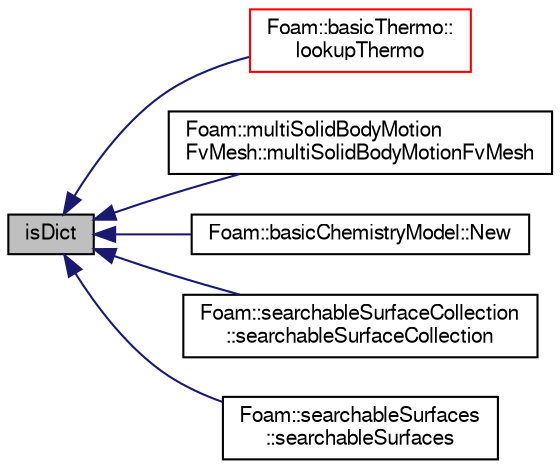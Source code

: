digraph "isDict"
{
  bgcolor="transparent";
  edge [fontname="FreeSans",fontsize="10",labelfontname="FreeSans",labelfontsize="10"];
  node [fontname="FreeSans",fontsize="10",shape=record];
  rankdir="LR";
  Node21269 [label="isDict",height=0.2,width=0.4,color="black", fillcolor="grey75", style="filled", fontcolor="black"];
  Node21269 -> Node21270 [dir="back",color="midnightblue",fontsize="10",style="solid",fontname="FreeSans"];
  Node21270 [label="Foam::basicThermo::\llookupThermo",height=0.2,width=0.4,color="red",URL="$a29734.html#a5e08ffb0c5604498e79b10e504b3fb67",tooltip="Generic lookup for each of the related thermodynamics packages. "];
  Node21269 -> Node21283 [dir="back",color="midnightblue",fontsize="10",style="solid",fontname="FreeSans"];
  Node21283 [label="Foam::multiSolidBodyMotion\lFvMesh::multiSolidBodyMotionFvMesh",height=0.2,width=0.4,color="black",URL="$a21374.html#a51e921d3df17b3742d31ef77f0732942",tooltip="Construct from IOobject. "];
  Node21269 -> Node21284 [dir="back",color="midnightblue",fontsize="10",style="solid",fontname="FreeSans"];
  Node21284 [label="Foam::basicChemistryModel::New",height=0.2,width=0.4,color="black",URL="$a29790.html#a6d6de04ba5fbe990a8bf6fa09d166769"];
  Node21269 -> Node21285 [dir="back",color="midnightblue",fontsize="10",style="solid",fontname="FreeSans"];
  Node21285 [label="Foam::searchableSurfaceCollection\l::searchableSurfaceCollection",height=0.2,width=0.4,color="black",URL="$a25242.html#aaa6357e10010d757fe8977007422e87f",tooltip="Construct from dictionary (used by searchableSurface) "];
  Node21269 -> Node21286 [dir="back",color="midnightblue",fontsize="10",style="solid",fontname="FreeSans"];
  Node21286 [label="Foam::searchableSurfaces\l::searchableSurfaces",height=0.2,width=0.4,color="black",URL="$a25246.html#a728d2d5193c640e1884f841fccc9c21f",tooltip="Construct from dictionary and whether to construct names always. "];
}
